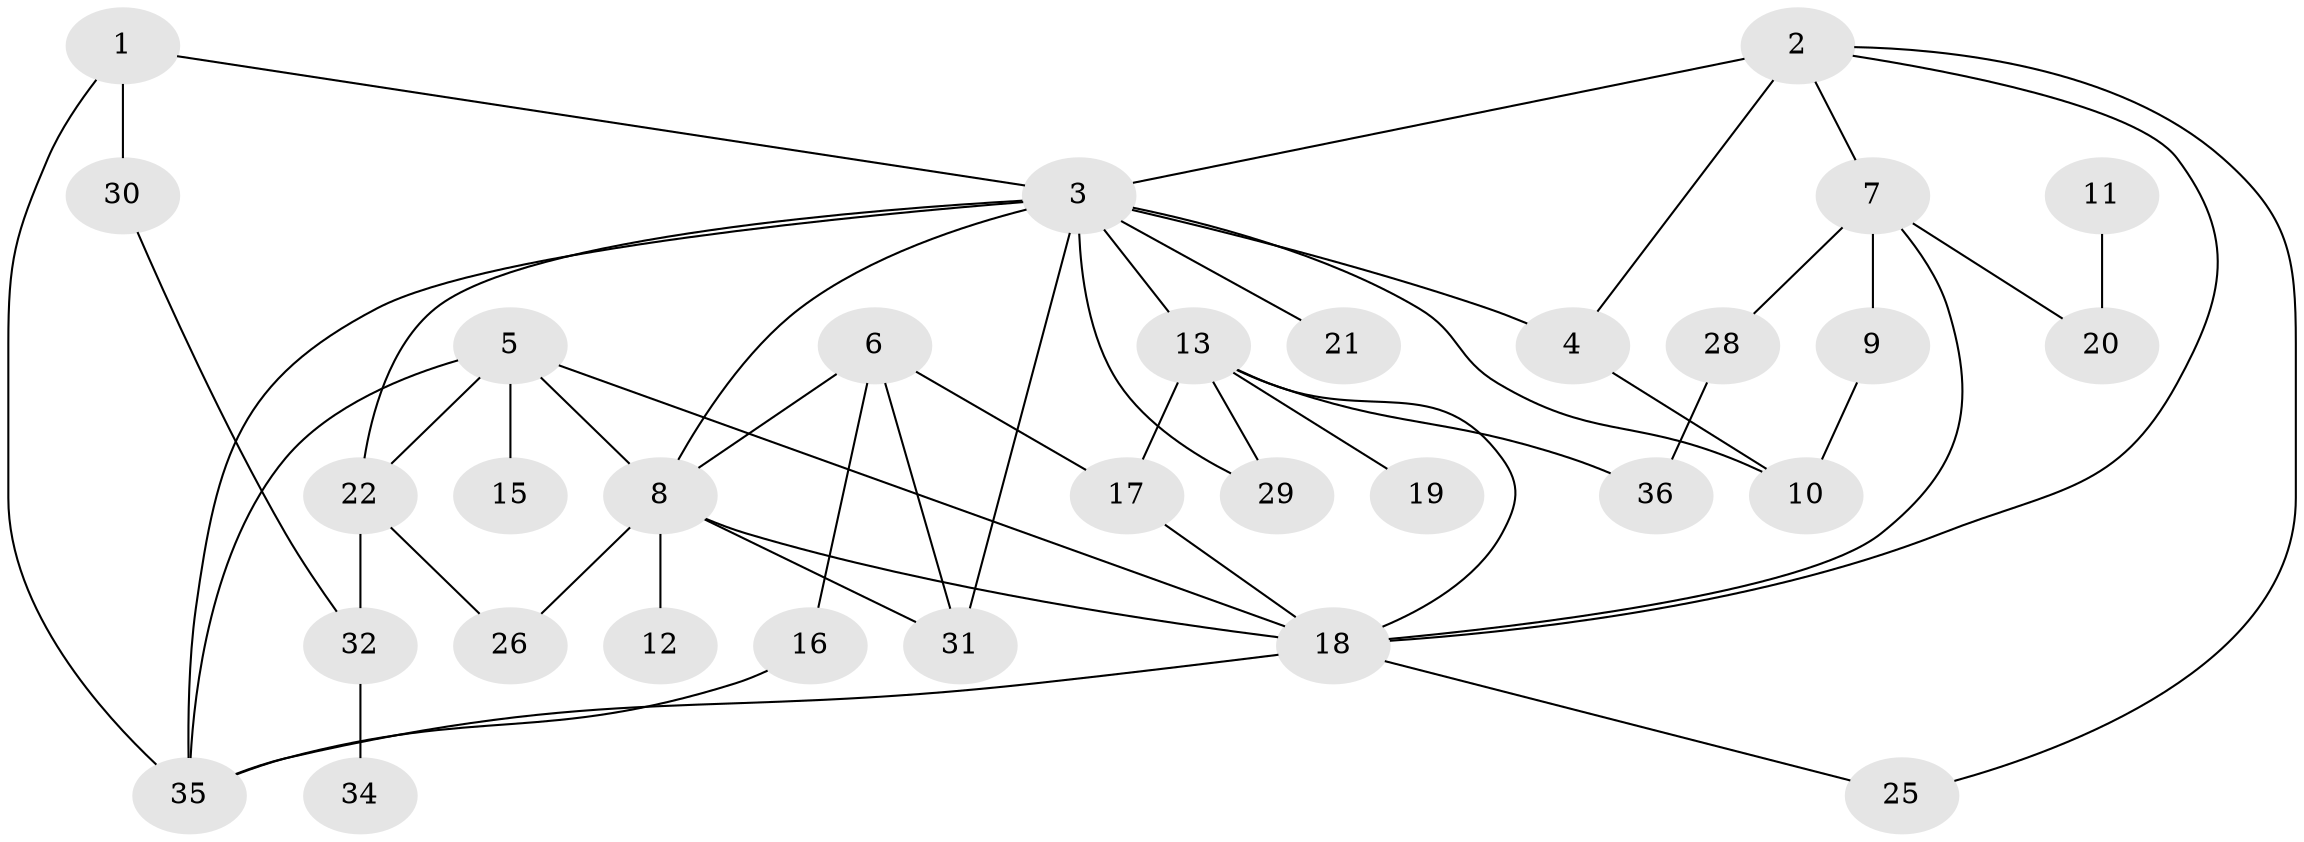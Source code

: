 // original degree distribution, {2: 0.352112676056338, 1: 0.16901408450704225, 5: 0.08450704225352113, 3: 0.2112676056338028, 4: 0.07042253521126761, 0: 0.07042253521126761, 6: 0.014084507042253521, 7: 0.014084507042253521, 8: 0.014084507042253521}
// Generated by graph-tools (version 1.1) at 2025/33/03/09/25 02:33:41]
// undirected, 31 vertices, 51 edges
graph export_dot {
graph [start="1"]
  node [color=gray90,style=filled];
  1;
  2;
  3;
  4;
  5;
  6;
  7;
  8;
  9;
  10;
  11;
  12;
  13;
  15;
  16;
  17;
  18;
  19;
  20;
  21;
  22;
  25;
  26;
  28;
  29;
  30;
  31;
  32;
  34;
  35;
  36;
  1 -- 3 [weight=1.0];
  1 -- 30 [weight=1.0];
  1 -- 35 [weight=1.0];
  2 -- 3 [weight=2.0];
  2 -- 4 [weight=1.0];
  2 -- 7 [weight=1.0];
  2 -- 18 [weight=1.0];
  2 -- 25 [weight=1.0];
  3 -- 4 [weight=1.0];
  3 -- 8 [weight=1.0];
  3 -- 10 [weight=1.0];
  3 -- 13 [weight=1.0];
  3 -- 21 [weight=1.0];
  3 -- 22 [weight=1.0];
  3 -- 29 [weight=1.0];
  3 -- 31 [weight=1.0];
  3 -- 35 [weight=2.0];
  4 -- 10 [weight=1.0];
  5 -- 8 [weight=1.0];
  5 -- 15 [weight=1.0];
  5 -- 18 [weight=1.0];
  5 -- 22 [weight=1.0];
  5 -- 35 [weight=1.0];
  6 -- 8 [weight=1.0];
  6 -- 16 [weight=1.0];
  6 -- 17 [weight=1.0];
  6 -- 31 [weight=1.0];
  7 -- 9 [weight=1.0];
  7 -- 18 [weight=1.0];
  7 -- 20 [weight=1.0];
  7 -- 28 [weight=1.0];
  8 -- 12 [weight=1.0];
  8 -- 18 [weight=1.0];
  8 -- 26 [weight=1.0];
  8 -- 31 [weight=1.0];
  9 -- 10 [weight=1.0];
  11 -- 20 [weight=1.0];
  13 -- 17 [weight=1.0];
  13 -- 18 [weight=1.0];
  13 -- 19 [weight=1.0];
  13 -- 29 [weight=1.0];
  13 -- 36 [weight=1.0];
  16 -- 35 [weight=1.0];
  17 -- 18 [weight=1.0];
  18 -- 25 [weight=1.0];
  18 -- 35 [weight=1.0];
  22 -- 26 [weight=1.0];
  22 -- 32 [weight=1.0];
  28 -- 36 [weight=1.0];
  30 -- 32 [weight=1.0];
  32 -- 34 [weight=1.0];
}
